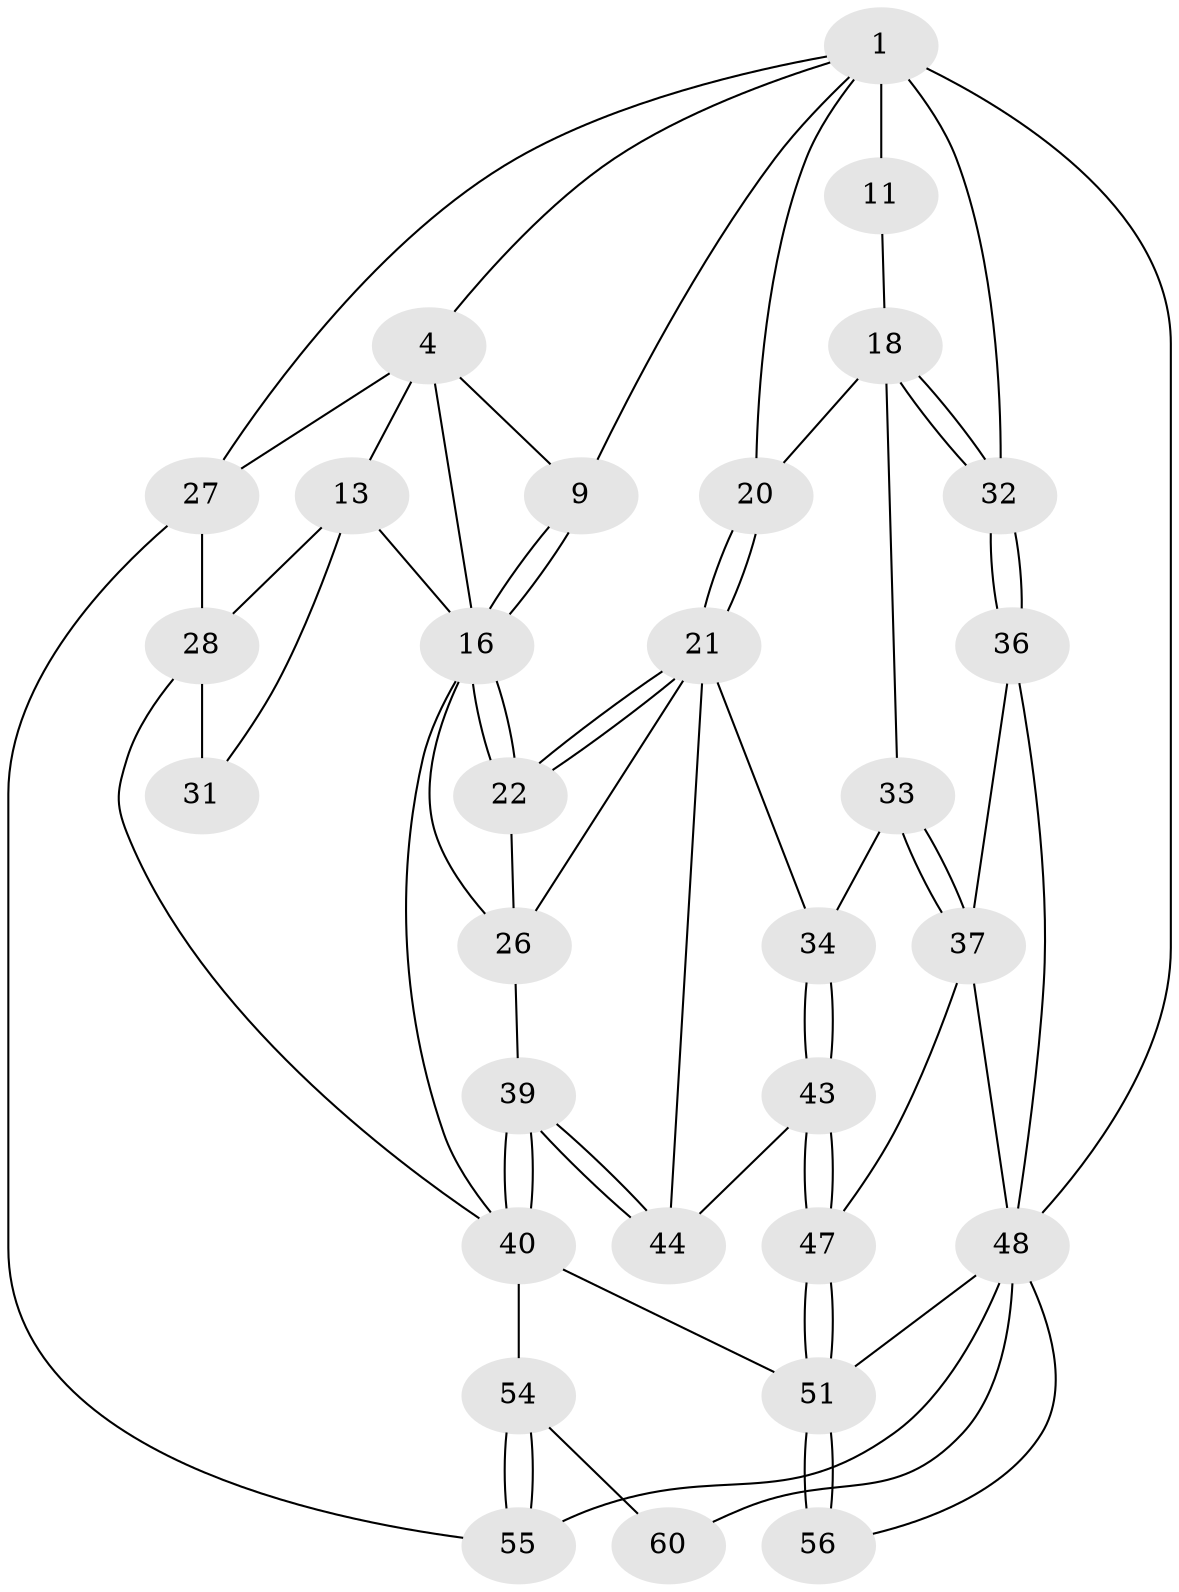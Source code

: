 // original degree distribution, {3: 0.03333333333333333, 5: 0.5333333333333333, 6: 0.2, 4: 0.23333333333333334}
// Generated by graph-tools (version 1.1) at 2025/17/03/09/25 04:17:03]
// undirected, 30 vertices, 69 edges
graph export_dot {
graph [start="1"]
  node [color=gray90,style=filled];
  1 [pos="+0.8522949071508655+0",super="+7+2"];
  4 [pos="+0.2581730704448049+0",super="+15+5"];
  9 [pos="+0.6726004383445453+0.21173062353117847"];
  11 [pos="+0.9163597467415971+0.19851566626755202"];
  13 [pos="+0.228600231892744+0.30482008588610576",super="+14+25"];
  16 [pos="+0.6508739911694869+0.22453162728112844",super="+17"];
  18 [pos="+0.8517510967883548+0.32461282769324873",super="+19"];
  20 [pos="+0.7986049991216256+0.3137997961008604"];
  21 [pos="+0.6647066804090799+0.4625559236266853",super="+35"];
  22 [pos="+0.6078105031158891+0.43659909545556835"];
  26 [pos="+0.5079941654805403+0.4434734093128283",super="+38"];
  27 [pos="+0+0.32721064432766567",super="+30"];
  28 [pos="+0.18996070897333545+0.5229967040662862",super="+29"];
  31 [pos="+0.2610586997618838+0.5197917853427443"];
  32 [pos="+1+0.4497527254128567"];
  33 [pos="+0.8257679859256096+0.5423743568564301"];
  34 [pos="+0.6811096860820882+0.47851063919176695"];
  36 [pos="+1+0.534383722178599"];
  37 [pos="+0.8310830487704914+0.5494325857625485",super="+46"];
  39 [pos="+0.5037946173615478+0.673819436338346"];
  40 [pos="+0.4196205239444958+0.7503798117977585",super="+53+41"];
  43 [pos="+0.69579781664783+0.6837511407133658"];
  44 [pos="+0.6265667676634611+0.6538749518554311"];
  47 [pos="+0.7571671636332047+0.729164874132725"];
  48 [pos="+1+1",super="+57+59+49"];
  51 [pos="+0.7429910018397913+0.8083146668287065",super="+52"];
  54 [pos="+0.4065974413984268+0.8295117449651567"];
  55 [pos="+0+0.9708159113888366"];
  56 [pos="+0.9677848832033061+0.945644127494031"];
  60 [pos="+0.4903042871502904+1"];
  1 -- 11 [weight=2];
  1 -- 20;
  1 -- 9;
  1 -- 32;
  1 -- 48 [weight=2];
  1 -- 4;
  1 -- 27;
  4 -- 27;
  4 -- 13 [weight=2];
  4 -- 16;
  4 -- 9;
  9 -- 16;
  9 -- 16;
  11 -- 18;
  13 -- 28;
  13 -- 16;
  13 -- 31;
  16 -- 22;
  16 -- 22;
  16 -- 26;
  16 -- 40;
  18 -- 32;
  18 -- 32;
  18 -- 33;
  18 -- 20;
  20 -- 21;
  20 -- 21;
  21 -- 22;
  21 -- 22;
  21 -- 34;
  21 -- 44;
  21 -- 26;
  22 -- 26;
  26 -- 39;
  27 -- 55;
  27 -- 28;
  28 -- 31 [weight=2];
  28 -- 40;
  32 -- 36;
  32 -- 36;
  33 -- 34;
  33 -- 37;
  33 -- 37;
  34 -- 43;
  34 -- 43;
  36 -- 37;
  36 -- 48;
  37 -- 47;
  37 -- 48;
  39 -- 40;
  39 -- 40;
  39 -- 44;
  39 -- 44;
  40 -- 51;
  40 -- 54;
  43 -- 44;
  43 -- 47;
  43 -- 47;
  47 -- 51;
  47 -- 51;
  48 -- 60 [weight=2];
  48 -- 55;
  48 -- 51;
  48 -- 56;
  51 -- 56 [weight=2];
  51 -- 56;
  54 -- 55;
  54 -- 55;
  54 -- 60;
}
